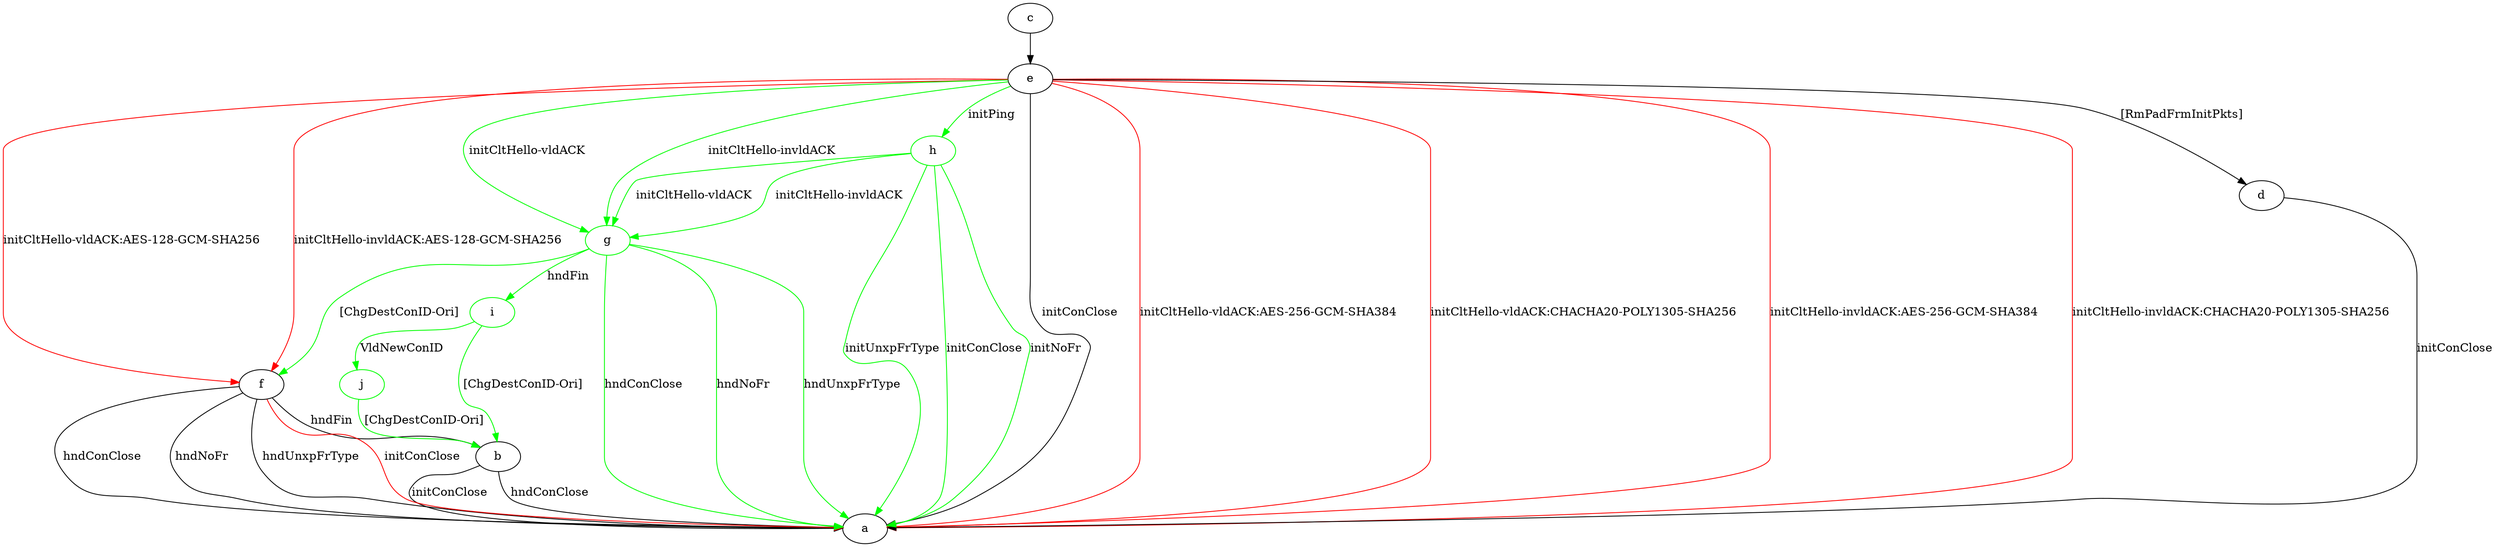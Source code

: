 digraph "" {
	b -> a	[key=0,
		label="initConClose "];
	b -> a	[key=1,
		label="hndConClose "];
	c -> e	[key=0];
	d -> a	[key=0,
		label="initConClose "];
	e -> a	[key=0,
		label="initConClose "];
	e -> a	[key=1,
		color=red,
		label="initCltHello-vldACK:AES-256-GCM-SHA384 "];
	e -> a	[key=2,
		color=red,
		label="initCltHello-vldACK:CHACHA20-POLY1305-SHA256 "];
	e -> a	[key=3,
		color=red,
		label="initCltHello-invldACK:AES-256-GCM-SHA384 "];
	e -> a	[key=4,
		color=red,
		label="initCltHello-invldACK:CHACHA20-POLY1305-SHA256 "];
	e -> d	[key=0,
		label="[RmPadFrmInitPkts] "];
	e -> f	[key=0,
		color=red,
		label="initCltHello-vldACK:AES-128-GCM-SHA256 "];
	e -> f	[key=1,
		color=red,
		label="initCltHello-invldACK:AES-128-GCM-SHA256 "];
	g	[color=green];
	e -> g	[key=0,
		color=green,
		label="initCltHello-vldACK "];
	e -> g	[key=1,
		color=green,
		label="initCltHello-invldACK "];
	h	[color=green];
	e -> h	[key=0,
		color=green,
		label="initPing "];
	f -> a	[key=0,
		label="hndConClose "];
	f -> a	[key=1,
		label="hndNoFr "];
	f -> a	[key=2,
		label="hndUnxpFrType "];
	f -> a	[key=3,
		color=red,
		label="initConClose "];
	f -> b	[key=0,
		label="hndFin "];
	g -> a	[key=0,
		color=green,
		label="hndConClose "];
	g -> a	[key=1,
		color=green,
		label="hndNoFr "];
	g -> a	[key=2,
		color=green,
		label="hndUnxpFrType "];
	g -> f	[key=0,
		color=green,
		label="[ChgDestConID-Ori] "];
	i	[color=green];
	g -> i	[key=0,
		color=green,
		label="hndFin "];
	h -> a	[key=0,
		color=green,
		label="initConClose "];
	h -> a	[key=1,
		color=green,
		label="initNoFr "];
	h -> a	[key=2,
		color=green,
		label="initUnxpFrType "];
	h -> g	[key=0,
		color=green,
		label="initCltHello-vldACK "];
	h -> g	[key=1,
		color=green,
		label="initCltHello-invldACK "];
	i -> b	[key=0,
		color=green,
		label="[ChgDestConID-Ori] "];
	j	[color=green];
	i -> j	[key=0,
		color=green,
		label="VldNewConID "];
	j -> b	[key=0,
		color=green,
		label="[ChgDestConID-Ori] "];
}

